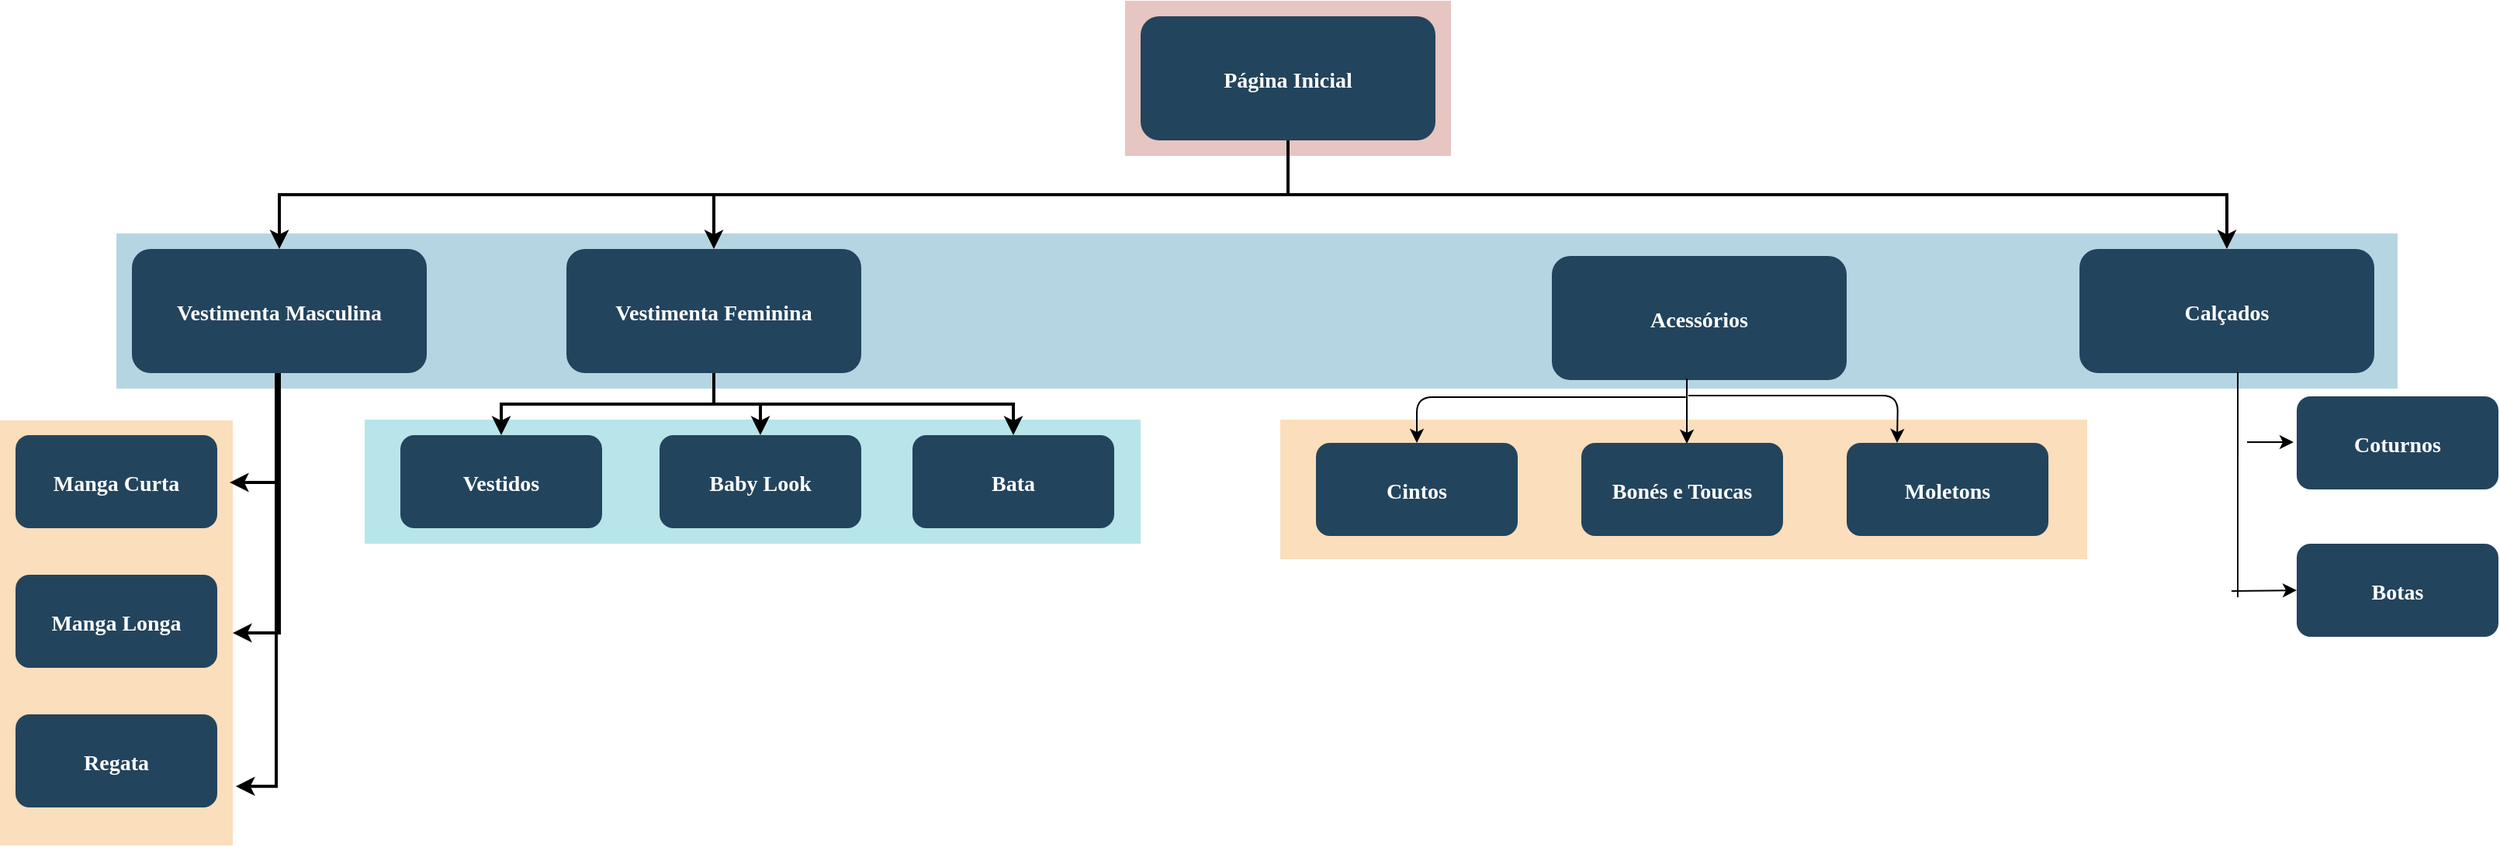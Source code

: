 <mxfile version="10.6.7" type="device"><diagram name="Page-1" id="2c0d36ab-eaac-3732-788b-9136903baeff"><mxGraphModel dx="2726" dy="1423" grid="1" gridSize="10" guides="1" tooltips="1" connect="1" arrows="1" fold="1" page="1" pageScale="1.5" pageWidth="1169" pageHeight="827" background="#ffffff" math="0" shadow="0"><root><mxCell id="0"/><mxCell id="1" parent="0"/><mxCell id="123" value="" style="fillColor=#AE4132;strokeColor=none;opacity=30;" parent="1" vertex="1"><mxGeometry x="747" y="175.5" width="210" height="100.0" as="geometry"/></mxCell><mxCell id="122" value="" style="fillColor=#10739E;strokeColor=none;opacity=30;" parent="1" vertex="1"><mxGeometry x="97" y="325.5" width="1470" height="100.0" as="geometry"/></mxCell><mxCell id="120" value="" style="fillColor=#F2931E;strokeColor=none;opacity=30;" parent="1" vertex="1"><mxGeometry x="847" y="445.5" width="520" height="90" as="geometry"/></mxCell><mxCell id="118" value="" style="fillColor=#F2931E;strokeColor=none;opacity=30;" parent="1" vertex="1"><mxGeometry x="22" y="446" width="150" height="274" as="geometry"/></mxCell><mxCell id="109" value="" style="fillColor=#12AAB5;strokeColor=none;opacity=30;" parent="1" vertex="1"><mxGeometry x="257" y="445.5" width="500" height="80" as="geometry"/></mxCell><mxCell id="2" value="Página Inicial" style="rounded=1;fillColor=#23445D;gradientColor=none;strokeColor=none;fontColor=#FFFFFF;fontStyle=1;fontFamily=Tahoma;fontSize=14" parent="1" vertex="1"><mxGeometry x="757" y="185.5" width="190" height="80" as="geometry"/></mxCell><mxCell id="4" value="Calçados" style="rounded=1;fillColor=#23445D;gradientColor=none;strokeColor=none;fontColor=#FFFFFF;fontStyle=1;fontFamily=Tahoma;fontSize=14" parent="1" vertex="1"><mxGeometry x="1362.0" y="335.5" width="190" height="80" as="geometry"/></mxCell><mxCell id="9" value="" style="edgeStyle=elbowEdgeStyle;elbow=vertical;strokeWidth=2;rounded=0" parent="1" source="2" target="4" edge="1"><mxGeometry x="337" y="215.5" width="100" height="100" as="geometry"><mxPoint x="337" y="315.5" as="sourcePoint"/><mxPoint x="437" y="215.5" as="targetPoint"/></mxGeometry></mxCell><mxCell id="10" value="Acessórios" style="rounded=1;fillColor=#23445D;gradientColor=none;strokeColor=none;fontColor=#FFFFFF;fontStyle=1;fontFamily=Tahoma;fontSize=14" parent="1" vertex="1"><mxGeometry x="1022" y="340" width="190" height="80" as="geometry"/></mxCell><mxCell id="12" value="Vestimenta Feminina" style="rounded=1;fillColor=#23445D;gradientColor=none;strokeColor=none;fontColor=#FFFFFF;fontStyle=1;fontFamily=Tahoma;fontSize=14" parent="1" vertex="1"><mxGeometry x="387.0" y="335.5" width="190" height="80" as="geometry"/></mxCell><mxCell id="13" value="Vestimenta Masculina" style="rounded=1;fillColor=#23445D;gradientColor=none;strokeColor=none;fontColor=#FFFFFF;fontStyle=1;fontFamily=Tahoma;fontSize=14" parent="1" vertex="1"><mxGeometry x="107" y="335.5" width="190" height="80" as="geometry"/></mxCell><mxCell id="16" value="Manga Curta" style="rounded=1;fillColor=#23445D;gradientColor=none;strokeColor=none;fontColor=#FFFFFF;fontStyle=1;fontFamily=Tahoma;fontSize=14" parent="1" vertex="1"><mxGeometry x="32" y="455.5" width="130" height="60" as="geometry"/></mxCell><mxCell id="17" value="Manga Longa" style="rounded=1;fillColor=#23445D;gradientColor=none;strokeColor=none;fontColor=#FFFFFF;fontStyle=1;fontFamily=Tahoma;fontSize=14" parent="1" vertex="1"><mxGeometry x="32" y="545.5" width="130" height="60" as="geometry"/></mxCell><mxCell id="18" value="Regata" style="rounded=1;fillColor=#23445D;gradientColor=none;strokeColor=none;fontColor=#FFFFFF;fontStyle=1;fontFamily=Tahoma;fontSize=14" parent="1" vertex="1"><mxGeometry x="32" y="635.5" width="130" height="60" as="geometry"/></mxCell><mxCell id="25" value="Vestidos" style="rounded=1;fillColor=#23445D;gradientColor=none;strokeColor=none;fontColor=#FFFFFF;fontStyle=1;fontFamily=Tahoma;fontSize=14" parent="1" vertex="1"><mxGeometry x="280" y="455.5" width="130" height="60" as="geometry"/></mxCell><mxCell id="29" value="Baby Look" style="rounded=1;fillColor=#23445D;gradientColor=none;strokeColor=none;fontColor=#FFFFFF;fontStyle=1;fontFamily=Tahoma;fontSize=14" parent="1" vertex="1"><mxGeometry x="447" y="455.5" width="130" height="60" as="geometry"/></mxCell><mxCell id="33" value="Bata" style="rounded=1;fillColor=#23445D;gradientColor=none;strokeColor=none;fontColor=#FFFFFF;fontStyle=1;fontFamily=Tahoma;fontSize=14" parent="1" vertex="1"><mxGeometry x="610" y="455.5" width="130" height="60" as="geometry"/></mxCell><mxCell id="41" value="Bonés e Toucas" style="rounded=1;fillColor=#23445D;gradientColor=none;strokeColor=none;fontColor=#FFFFFF;fontStyle=1;fontFamily=Tahoma;fontSize=14" parent="1" vertex="1"><mxGeometry x="1041" y="460.5" width="130" height="60" as="geometry"/></mxCell><mxCell id="42" value="Cintos" style="rounded=1;fillColor=#23445D;gradientColor=none;strokeColor=none;fontColor=#FFFFFF;fontStyle=1;fontFamily=Tahoma;fontSize=14" parent="1" vertex="1"><mxGeometry x="870" y="460.5" width="130" height="60" as="geometry"/></mxCell><mxCell id="43" value="Moletons" style="rounded=1;fillColor=#23445D;gradientColor=none;strokeColor=none;fontColor=#FFFFFF;fontStyle=1;fontFamily=Tahoma;fontSize=14" parent="1" vertex="1"><mxGeometry x="1212" y="460.5" width="130" height="60" as="geometry"/></mxCell><mxCell id="52" value="Coturnos" style="rounded=1;fillColor=#23445D;gradientColor=none;strokeColor=none;fontColor=#FFFFFF;fontStyle=1;fontFamily=Tahoma;fontSize=14" parent="1" vertex="1"><mxGeometry x="1502" y="430.5" width="130" height="60" as="geometry"/></mxCell><mxCell id="53" value="Botas" style="rounded=1;fillColor=#23445D;gradientColor=none;strokeColor=none;fontColor=#FFFFFF;fontStyle=1;fontFamily=Tahoma;fontSize=14" parent="1" vertex="1"><mxGeometry x="1502" y="525.5" width="130" height="60" as="geometry"/></mxCell><mxCell id="59" value="" style="edgeStyle=elbowEdgeStyle;elbow=vertical;strokeWidth=2;rounded=0" parent="1" source="2" target="12" edge="1"><mxGeometry x="347" y="225.5" width="100" height="100" as="geometry"><mxPoint x="862.0" y="275.5" as="sourcePoint"/><mxPoint x="1467.0" y="345.5" as="targetPoint"/></mxGeometry></mxCell><mxCell id="61" value="" style="edgeStyle=elbowEdgeStyle;elbow=vertical;strokeWidth=2;rounded=0" parent="1" source="2" target="13" edge="1"><mxGeometry x="-23" y="135.5" width="100" height="100" as="geometry"><mxPoint x="-23" y="235.5" as="sourcePoint"/><mxPoint x="77" y="135.5" as="targetPoint"/></mxGeometry></mxCell><mxCell id="64" value="" style="edgeStyle=elbowEdgeStyle;elbow=horizontal;strokeWidth=2;rounded=0" parent="1" source="13" edge="1"><mxGeometry x="-23" y="135.5" width="100" height="100" as="geometry"><mxPoint x="-23" y="235.5" as="sourcePoint"/><mxPoint x="170" y="486" as="targetPoint"/><Array as="points"><mxPoint x="202" y="435.5"/></Array></mxGeometry></mxCell><mxCell id="65" value="" style="edgeStyle=elbowEdgeStyle;elbow=horizontal;strokeWidth=2;rounded=0;entryX=1.013;entryY=0.861;entryDx=0;entryDy=0;entryPerimeter=0;" parent="1" source="13" target="118" edge="1"><mxGeometry x="-23" y="135.5" width="100" height="100" as="geometry"><mxPoint x="-23" y="235.5" as="sourcePoint"/><mxPoint x="77" y="135.5" as="targetPoint"/><Array as="points"><mxPoint x="200" y="630"/><mxPoint x="200" y="650"/><mxPoint x="180" y="660"/><mxPoint x="202" y="630"/><mxPoint x="190" y="640"/><mxPoint x="180" y="670"/><mxPoint x="202" y="475.5"/></Array></mxGeometry></mxCell><mxCell id="66" value="" style="edgeStyle=elbowEdgeStyle;elbow=horizontal;strokeWidth=2;rounded=0;entryX=1;entryY=0.5;entryDx=0;entryDy=0;" parent="1" source="13" target="118" edge="1"><mxGeometry x="-23" y="135.5" width="100" height="100" as="geometry"><mxPoint x="-23" y="235.5" as="sourcePoint"/><mxPoint x="77" y="135.5" as="targetPoint"/><Array as="points"><mxPoint x="202" y="490"/><mxPoint x="202" y="670"/><mxPoint x="180" y="680"/></Array></mxGeometry></mxCell><mxCell id="100" value="" style="edgeStyle=elbowEdgeStyle;elbow=vertical;strokeWidth=2;rounded=0" parent="1" source="12" target="25" edge="1"><mxGeometry x="-23" y="135.5" width="100" height="100" as="geometry"><mxPoint x="-23" y="235.5" as="sourcePoint"/><mxPoint x="77" y="135.5" as="targetPoint"/></mxGeometry></mxCell><mxCell id="101" value="" style="edgeStyle=elbowEdgeStyle;elbow=vertical;strokeWidth=2;rounded=0" parent="1" source="12" target="29" edge="1"><mxGeometry x="-23" y="135.5" width="100" height="100" as="geometry"><mxPoint x="-23" y="235.5" as="sourcePoint"/><mxPoint x="77" y="135.5" as="targetPoint"/></mxGeometry></mxCell><mxCell id="102" value="" style="edgeStyle=elbowEdgeStyle;elbow=vertical;strokeWidth=2;rounded=0" parent="1" source="12" target="33" edge="1"><mxGeometry x="-23" y="135.5" width="100" height="100" as="geometry"><mxPoint x="-23" y="235.5" as="sourcePoint"/><mxPoint x="77" y="135.5" as="targetPoint"/></mxGeometry></mxCell><mxCell id="_gSY31DL6gvkPyczatMg-123" value="" style="endArrow=classic;html=1;" edge="1" parent="1"><mxGeometry width="50" height="50" relative="1" as="geometry"><mxPoint x="1109" y="419" as="sourcePoint"/><mxPoint x="1109" y="461" as="targetPoint"/><Array as="points"/></mxGeometry></mxCell><mxCell id="_gSY31DL6gvkPyczatMg-126" value="" style="endArrow=classic;html=1;entryX=0.25;entryY=0;entryDx=0;entryDy=0;" edge="1" parent="1" target="43"><mxGeometry width="50" height="50" relative="1" as="geometry"><mxPoint x="1110" y="430" as="sourcePoint"/><mxPoint x="1200" y="415.5" as="targetPoint"/><Array as="points"><mxPoint x="1245" y="430"/></Array></mxGeometry></mxCell><mxCell id="_gSY31DL6gvkPyczatMg-127" value="" style="endArrow=classic;html=1;entryX=0.5;entryY=0;entryDx=0;entryDy=0;exitX=0.688;exitY=1.055;exitDx=0;exitDy=0;exitPerimeter=0;" edge="1" parent="1" source="122" target="42"><mxGeometry width="50" height="50" relative="1" as="geometry"><mxPoint x="887" y="420" as="sourcePoint"/><mxPoint x="1022" y="451" as="targetPoint"/><Array as="points"><mxPoint x="935" y="431"/></Array></mxGeometry></mxCell><mxCell id="_gSY31DL6gvkPyczatMg-128" value="" style="endArrow=none;html=1;entryX=0.537;entryY=0.994;entryDx=0;entryDy=0;entryPerimeter=0;" edge="1" parent="1" target="4"><mxGeometry width="50" height="50" relative="1" as="geometry"><mxPoint x="1464" y="560" as="sourcePoint"/><mxPoint x="1480" y="445.5" as="targetPoint"/></mxGeometry></mxCell><mxCell id="_gSY31DL6gvkPyczatMg-129" value="" style="endArrow=classic;html=1;" edge="1" parent="1"><mxGeometry width="50" height="50" relative="1" as="geometry"><mxPoint x="1470" y="460" as="sourcePoint"/><mxPoint x="1500" y="460" as="targetPoint"/></mxGeometry></mxCell><mxCell id="_gSY31DL6gvkPyczatMg-130" value="" style="endArrow=classic;html=1;entryX=0;entryY=0.5;entryDx=0;entryDy=0;" edge="1" parent="1" target="53"><mxGeometry width="50" height="50" relative="1" as="geometry"><mxPoint x="1460" y="556" as="sourcePoint"/><mxPoint x="1500" y="530" as="targetPoint"/></mxGeometry></mxCell></root></mxGraphModel></diagram></mxfile>